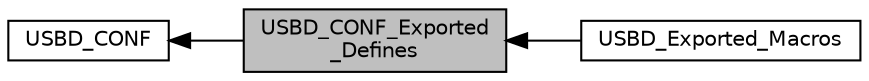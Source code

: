 digraph "USBD_CONF_Exported_Defines"
{
  edge [fontname="Helvetica",fontsize="10",labelfontname="Helvetica",labelfontsize="10"];
  node [fontname="Helvetica",fontsize="10",shape=record];
  rankdir=LR;
  Node1 [label="USBD_CONF",height=0.2,width=0.4,color="black", fillcolor="white", style="filled",URL="$group___u_s_b_d___c_o_n_f.html",tooltip="usb otg low level driver configuration file "];
  Node0 [label="USBD_CONF_Exported\l_Defines",height=0.2,width=0.4,color="black", fillcolor="grey75", style="filled", fontcolor="black"];
  Node2 [label="USBD_Exported_Macros",height=0.2,width=0.4,color="black", fillcolor="white", style="filled",URL="$group___u_s_b_d___exported___macros.html"];
  Node1->Node0 [shape=plaintext, dir="back", style="solid"];
  Node0->Node2 [shape=plaintext, dir="back", style="solid"];
}
